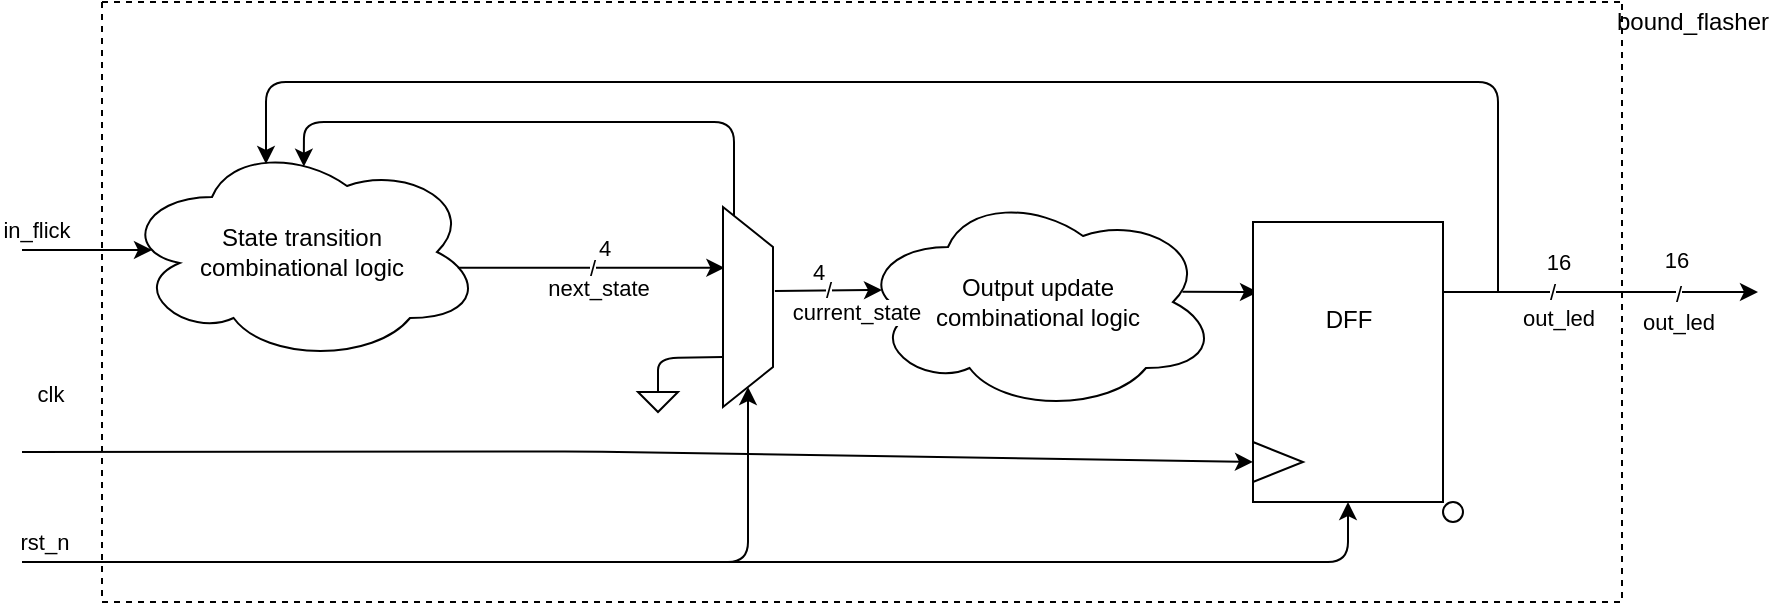 <mxfile version="14.7.2" type="github">
  <diagram id="ma5SRapqaq8zgGtTEMoC" name="Page-1">
    <mxGraphModel dx="1562" dy="918" grid="1" gridSize="10" guides="1" tooltips="1" connect="1" arrows="1" fold="1" page="1" pageScale="1" pageWidth="850" pageHeight="1100" math="0" shadow="0">
      <root>
        <mxCell id="0" />
        <mxCell id="1" parent="0" />
        <mxCell id="oRLY293_5cov37p5jNfm-1" value="State transition &lt;br&gt;combinational logic" style="ellipse;shape=cloud;whiteSpace=wrap;html=1;" parent="1" vertex="1">
          <mxGeometry x="160" y="150" width="180" height="110" as="geometry" />
        </mxCell>
        <mxCell id="oRLY293_5cov37p5jNfm-6" value="Output update&lt;br&gt;combinational logic" style="ellipse;shape=cloud;whiteSpace=wrap;html=1;" parent="1" vertex="1">
          <mxGeometry x="528" y="175" width="180" height="110" as="geometry" />
        </mxCell>
        <mxCell id="oRLY293_5cov37p5jNfm-12" value="" style="endArrow=classic;html=1;exitX=0.42;exitY=-0.038;exitDx=0;exitDy=0;exitPerimeter=0;" parent="1" edge="1" source="8NYRFx7ZRtconwwgPlys-15">
          <mxGeometry width="50" height="50" relative="1" as="geometry">
            <mxPoint x="458" y="224" as="sourcePoint" />
            <mxPoint x="540" y="224" as="targetPoint" />
          </mxGeometry>
        </mxCell>
        <mxCell id="oRLY293_5cov37p5jNfm-15" value="/" style="edgeLabel;html=1;align=center;verticalAlign=middle;resizable=0;points=[];" parent="oRLY293_5cov37p5jNfm-12" vertex="1" connectable="0">
          <mxGeometry x="0.084" relative="1" as="geometry">
            <mxPoint x="-3" as="offset" />
          </mxGeometry>
        </mxCell>
        <mxCell id="oRLY293_5cov37p5jNfm-18" value="current_state" style="edgeLabel;html=1;align=center;verticalAlign=middle;resizable=0;points=[];" parent="oRLY293_5cov37p5jNfm-12" vertex="1" connectable="0">
          <mxGeometry x="-0.466" relative="1" as="geometry">
            <mxPoint x="26" y="10" as="offset" />
          </mxGeometry>
        </mxCell>
        <mxCell id="oRLY293_5cov37p5jNfm-19" value="4" style="edgeLabel;html=1;align=center;verticalAlign=middle;resizable=0;points=[];" parent="oRLY293_5cov37p5jNfm-12" vertex="1" connectable="0">
          <mxGeometry x="0.272" relative="1" as="geometry">
            <mxPoint x="-13" y="-9" as="offset" />
          </mxGeometry>
        </mxCell>
        <mxCell id="oRLY293_5cov37p5jNfm-13" value="" style="endArrow=classic;html=1;exitX=0.933;exitY=0.572;exitDx=0;exitDy=0;exitPerimeter=0;entryX=0.304;entryY=0.972;entryDx=0;entryDy=0;entryPerimeter=0;" parent="1" source="oRLY293_5cov37p5jNfm-1" edge="1" target="8NYRFx7ZRtconwwgPlys-15">
          <mxGeometry width="50" height="50" relative="1" as="geometry">
            <mxPoint x="360" y="224.83" as="sourcePoint" />
            <mxPoint x="398" y="225" as="targetPoint" />
          </mxGeometry>
        </mxCell>
        <mxCell id="oRLY293_5cov37p5jNfm-14" value="/" style="edgeLabel;html=1;align=center;verticalAlign=middle;resizable=0;points=[];" parent="oRLY293_5cov37p5jNfm-13" vertex="1" connectable="0">
          <mxGeometry x="-0.106" relative="1" as="geometry">
            <mxPoint x="7" as="offset" />
          </mxGeometry>
        </mxCell>
        <mxCell id="oRLY293_5cov37p5jNfm-16" value="next_state" style="edgeLabel;html=1;align=center;verticalAlign=middle;resizable=0;points=[];" parent="oRLY293_5cov37p5jNfm-13" vertex="1" connectable="0">
          <mxGeometry x="0.139" y="-2" relative="1" as="geometry">
            <mxPoint x="-6" y="8" as="offset" />
          </mxGeometry>
        </mxCell>
        <mxCell id="oRLY293_5cov37p5jNfm-17" value="4" style="edgeLabel;html=1;align=center;verticalAlign=middle;resizable=0;points=[];" parent="oRLY293_5cov37p5jNfm-13" vertex="1" connectable="0">
          <mxGeometry x="0.298" relative="1" as="geometry">
            <mxPoint x="-14" y="-10" as="offset" />
          </mxGeometry>
        </mxCell>
        <mxCell id="oRLY293_5cov37p5jNfm-20" value="" style="endArrow=classic;html=1;entryX=0.505;entryY=0.112;entryDx=0;entryDy=0;entryPerimeter=0;" parent="1" target="oRLY293_5cov37p5jNfm-1" edge="1">
          <mxGeometry width="50" height="50" relative="1" as="geometry">
            <mxPoint x="466" y="225" as="sourcePoint" />
            <mxPoint x="235.5" y="150" as="targetPoint" />
            <Array as="points">
              <mxPoint x="466" y="182" />
              <mxPoint x="466" y="140" />
              <mxPoint x="438" y="140" />
              <mxPoint x="428" y="140" />
              <mxPoint x="251" y="140" />
            </Array>
          </mxGeometry>
        </mxCell>
        <mxCell id="oRLY293_5cov37p5jNfm-22" value="" style="endArrow=classic;html=1;entryX=0;entryY=0.5;entryDx=0;entryDy=0;" parent="1" edge="1" target="8NYRFx7ZRtconwwgPlys-3">
          <mxGeometry width="50" height="50" relative="1" as="geometry">
            <mxPoint x="110" y="305" as="sourcePoint" />
            <mxPoint x="420" y="304.76" as="targetPoint" />
            <Array as="points">
              <mxPoint x="390" y="304.76" />
            </Array>
          </mxGeometry>
        </mxCell>
        <mxCell id="oRLY293_5cov37p5jNfm-36" value="clk" style="edgeLabel;html=1;align=center;verticalAlign=middle;resizable=0;points=[];" parent="oRLY293_5cov37p5jNfm-22" vertex="1" connectable="0">
          <mxGeometry x="-0.932" relative="1" as="geometry">
            <mxPoint x="-7" y="-29" as="offset" />
          </mxGeometry>
        </mxCell>
        <mxCell id="oRLY293_5cov37p5jNfm-23" value="" style="endArrow=classic;html=1;exitX=0.901;exitY=0.453;exitDx=0;exitDy=0;exitPerimeter=0;" parent="1" source="oRLY293_5cov37p5jNfm-6" edge="1">
          <mxGeometry width="50" height="50" relative="1" as="geometry">
            <mxPoint x="708" y="224.66" as="sourcePoint" />
            <mxPoint x="728" y="225" as="targetPoint" />
          </mxGeometry>
        </mxCell>
        <mxCell id="oRLY293_5cov37p5jNfm-32" value="16" style="edgeLabel;html=1;align=center;verticalAlign=middle;resizable=0;points=[];" parent="oRLY293_5cov37p5jNfm-23" vertex="1" connectable="0">
          <mxGeometry x="0.296" relative="1" as="geometry">
            <mxPoint x="163" y="-15" as="offset" />
          </mxGeometry>
        </mxCell>
        <mxCell id="oRLY293_5cov37p5jNfm-33" value="out_led" style="edgeLabel;html=1;align=center;verticalAlign=middle;resizable=0;points=[];" parent="oRLY293_5cov37p5jNfm-23" vertex="1" connectable="0">
          <mxGeometry x="0.667" relative="1" as="geometry">
            <mxPoint x="156" y="13" as="offset" />
          </mxGeometry>
        </mxCell>
        <mxCell id="oRLY293_5cov37p5jNfm-28" value="" style="endArrow=classic;html=1;entryX=0.4;entryY=0.1;entryDx=0;entryDy=0;entryPerimeter=0;" parent="1" target="oRLY293_5cov37p5jNfm-1" edge="1">
          <mxGeometry width="50" height="50" relative="1" as="geometry">
            <mxPoint x="848" y="225" as="sourcePoint" />
            <mxPoint x="118" y="110" as="targetPoint" />
            <Array as="points">
              <mxPoint x="848" y="120" />
              <mxPoint x="428" y="120" />
              <mxPoint x="232" y="120" />
            </Array>
          </mxGeometry>
        </mxCell>
        <mxCell id="oRLY293_5cov37p5jNfm-29" value="" style="swimlane;startSize=0;dashed=1;" parent="1" vertex="1">
          <mxGeometry x="150" y="80" width="760" height="300" as="geometry" />
        </mxCell>
        <mxCell id="oRLY293_5cov37p5jNfm-30" value="" style="endArrow=classic;html=1;entryX=1;entryY=0.5;entryDx=0;entryDy=0;" parent="oRLY293_5cov37p5jNfm-29" edge="1" target="8NYRFx7ZRtconwwgPlys-15">
          <mxGeometry width="50" height="50" relative="1" as="geometry">
            <mxPoint x="-40" y="280" as="sourcePoint" />
            <mxPoint x="400" y="260" as="targetPoint" />
            <Array as="points">
              <mxPoint x="220" y="280" />
              <mxPoint x="323" y="280" />
            </Array>
          </mxGeometry>
        </mxCell>
        <mxCell id="oRLY293_5cov37p5jNfm-37" value="rst_n" style="edgeLabel;html=1;align=center;verticalAlign=middle;resizable=0;points=[];" parent="oRLY293_5cov37p5jNfm-30" vertex="1" connectable="0">
          <mxGeometry x="-0.951" relative="1" as="geometry">
            <mxPoint y="-10" as="offset" />
          </mxGeometry>
        </mxCell>
        <mxCell id="oRLY293_5cov37p5jNfm-38" value="bound_flasher" style="text;html=1;align=center;verticalAlign=middle;resizable=0;points=[];autosize=1;strokeColor=none;" parent="oRLY293_5cov37p5jNfm-29" vertex="1">
          <mxGeometry x="750" width="90" height="20" as="geometry" />
        </mxCell>
        <mxCell id="8NYRFx7ZRtconwwgPlys-2" value="DFF&lt;br&gt;&lt;br&gt;&lt;br&gt;&lt;br&gt;" style="rounded=0;whiteSpace=wrap;html=1;imageVerticalAlign=top;" vertex="1" parent="oRLY293_5cov37p5jNfm-29">
          <mxGeometry x="575.5" y="110" width="95" height="140" as="geometry" />
        </mxCell>
        <mxCell id="8NYRFx7ZRtconwwgPlys-3" value="" style="triangle;whiteSpace=wrap;html=1;" vertex="1" parent="oRLY293_5cov37p5jNfm-29">
          <mxGeometry x="575.5" y="220" width="25" height="20" as="geometry" />
        </mxCell>
        <mxCell id="8NYRFx7ZRtconwwgPlys-6" value="" style="ellipse;whiteSpace=wrap;html=1;aspect=fixed;" vertex="1" parent="oRLY293_5cov37p5jNfm-29">
          <mxGeometry x="670.5" y="250" width="10" height="10" as="geometry" />
        </mxCell>
        <mxCell id="8NYRFx7ZRtconwwgPlys-7" value="" style="endArrow=classic;html=1;entryX=0.5;entryY=1;entryDx=0;entryDy=0;" edge="1" parent="oRLY293_5cov37p5jNfm-29" target="8NYRFx7ZRtconwwgPlys-2">
          <mxGeometry width="50" height="50" relative="1" as="geometry">
            <mxPoint x="280" y="280" as="sourcePoint" />
            <mxPoint x="712.5" y="270" as="targetPoint" />
            <Array as="points">
              <mxPoint x="623" y="280" />
            </Array>
          </mxGeometry>
        </mxCell>
        <mxCell id="8NYRFx7ZRtconwwgPlys-15" value="" style="shape=trapezoid;perimeter=trapezoidPerimeter;whiteSpace=wrap;html=1;fixedSize=1;rotation=90;" vertex="1" parent="oRLY293_5cov37p5jNfm-29">
          <mxGeometry x="273" y="140" width="100" height="25" as="geometry" />
        </mxCell>
        <mxCell id="8NYRFx7ZRtconwwgPlys-22" value="" style="pointerEvents=1;verticalLabelPosition=bottom;shadow=0;dashed=0;align=center;html=1;verticalAlign=top;shape=mxgraph.electrical.signal_sources.signal_ground;" vertex="1" parent="oRLY293_5cov37p5jNfm-29">
          <mxGeometry x="268" y="190" width="20" height="15" as="geometry" />
        </mxCell>
        <mxCell id="8NYRFx7ZRtconwwgPlys-23" value="" style="endArrow=none;html=1;exitX=0.5;exitY=0;exitDx=0;exitDy=0;exitPerimeter=0;entryX=0.75;entryY=1;entryDx=0;entryDy=0;" edge="1" parent="oRLY293_5cov37p5jNfm-29" source="8NYRFx7ZRtconwwgPlys-22" target="8NYRFx7ZRtconwwgPlys-15">
          <mxGeometry width="50" height="50" relative="1" as="geometry">
            <mxPoint x="448" y="200" as="sourcePoint" />
            <mxPoint x="498" y="150" as="targetPoint" />
            <Array as="points">
              <mxPoint x="278" y="178" />
            </Array>
          </mxGeometry>
        </mxCell>
        <mxCell id="oRLY293_5cov37p5jNfm-34" value="" style="endArrow=classic;html=1;" parent="1" edge="1">
          <mxGeometry width="50" height="50" relative="1" as="geometry">
            <mxPoint x="110" y="204" as="sourcePoint" />
            <mxPoint x="175" y="204" as="targetPoint" />
          </mxGeometry>
        </mxCell>
        <mxCell id="oRLY293_5cov37p5jNfm-35" value="in_flick" style="edgeLabel;html=1;align=center;verticalAlign=middle;resizable=0;points=[];" parent="oRLY293_5cov37p5jNfm-34" vertex="1" connectable="0">
          <mxGeometry x="-0.776" y="-1" relative="1" as="geometry">
            <mxPoint x="-1" y="-11" as="offset" />
          </mxGeometry>
        </mxCell>
        <mxCell id="8NYRFx7ZRtconwwgPlys-8" value="" style="endArrow=classic;html=1;exitX=1;exitY=0.25;exitDx=0;exitDy=0;" edge="1" parent="1" source="8NYRFx7ZRtconwwgPlys-2">
          <mxGeometry width="50" height="50" relative="1" as="geometry">
            <mxPoint x="918" y="230" as="sourcePoint" />
            <mxPoint x="978" y="225" as="targetPoint" />
          </mxGeometry>
        </mxCell>
        <mxCell id="8NYRFx7ZRtconwwgPlys-10" value="/" style="edgeLabel;html=1;align=center;verticalAlign=middle;resizable=0;points=[];" vertex="1" connectable="0" parent="8NYRFx7ZRtconwwgPlys-8">
          <mxGeometry x="-0.315" y="2" relative="1" as="geometry">
            <mxPoint y="2" as="offset" />
          </mxGeometry>
        </mxCell>
        <mxCell id="8NYRFx7ZRtconwwgPlys-11" value="16" style="edgeLabel;html=1;align=center;verticalAlign=middle;resizable=0;points=[];" vertex="1" connectable="0" parent="1">
          <mxGeometry x="927.997" y="219.942" as="geometry">
            <mxPoint x="9" y="-11" as="offset" />
          </mxGeometry>
        </mxCell>
        <mxCell id="8NYRFx7ZRtconwwgPlys-12" value="out_led" style="edgeLabel;html=1;align=center;verticalAlign=middle;resizable=0;points=[];" vertex="1" connectable="0" parent="1">
          <mxGeometry x="937.994" y="240.003" as="geometry" />
        </mxCell>
        <mxCell id="8NYRFx7ZRtconwwgPlys-13" value="/" style="edgeLabel;html=1;align=center;verticalAlign=middle;resizable=0;points=[];" vertex="1" connectable="0" parent="1">
          <mxGeometry x="898.003" y="230" as="geometry">
            <mxPoint x="40" y="-4" as="offset" />
          </mxGeometry>
        </mxCell>
      </root>
    </mxGraphModel>
  </diagram>
</mxfile>
